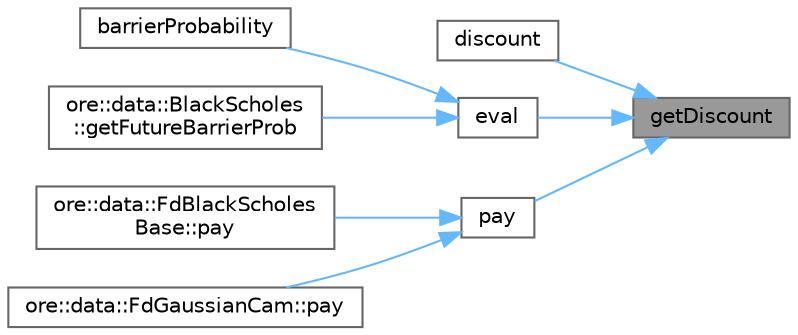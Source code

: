 digraph "getDiscount"
{
 // INTERACTIVE_SVG=YES
 // LATEX_PDF_SIZE
  bgcolor="transparent";
  edge [fontname=Helvetica,fontsize=10,labelfontname=Helvetica,labelfontsize=10];
  node [fontname=Helvetica,fontsize=10,shape=box,height=0.2,width=0.4];
  rankdir="RL";
  Node1 [label="getDiscount",height=0.2,width=0.4,color="gray40", fillcolor="grey60", style="filled", fontcolor="black",tooltip=" "];
  Node1 -> Node2 [dir="back",color="steelblue1",style="solid"];
  Node2 [label="discount",height=0.2,width=0.4,color="grey40", fillcolor="white", style="filled",URL="$classore_1_1data_1_1_model_impl.html#a6201cbfbe5cd6b2b89c931e459bff04a",tooltip=" "];
  Node1 -> Node3 [dir="back",color="steelblue1",style="solid"];
  Node3 [label="eval",height=0.2,width=0.4,color="grey40", fillcolor="white", style="filled",URL="$classore_1_1data_1_1_model_impl.html#a81a2b43ee72d5f48b3882dd1f906f753",tooltip=" "];
  Node3 -> Node4 [dir="back",color="steelblue1",style="solid"];
  Node4 [label="barrierProbability",height=0.2,width=0.4,color="grey40", fillcolor="white", style="filled",URL="$classore_1_1data_1_1_model_impl.html#a4ac21d3f7cd5f0f32151f1a7f55b5c08",tooltip=" "];
  Node3 -> Node5 [dir="back",color="steelblue1",style="solid"];
  Node5 [label="ore::data::BlackScholes\l::getFutureBarrierProb",height=0.2,width=0.4,color="grey40", fillcolor="white", style="filled",URL="$classore_1_1data_1_1_black_scholes.html#a1750263c28cbb6063301d48df87c0541",tooltip=" "];
  Node1 -> Node6 [dir="back",color="steelblue1",style="solid"];
  Node6 [label="pay",height=0.2,width=0.4,color="grey40", fillcolor="white", style="filled",URL="$classore_1_1data_1_1_model_impl.html#ab648089ec0ba2f1040ed8da9885ec6a3",tooltip=" "];
  Node6 -> Node7 [dir="back",color="steelblue1",style="solid"];
  Node7 [label="ore::data::FdBlackScholes\lBase::pay",height=0.2,width=0.4,color="grey40", fillcolor="white", style="filled",URL="$classore_1_1data_1_1_fd_black_scholes_base.html#ab648089ec0ba2f1040ed8da9885ec6a3",tooltip=" "];
  Node6 -> Node8 [dir="back",color="steelblue1",style="solid"];
  Node8 [label="ore::data::FdGaussianCam::pay",height=0.2,width=0.4,color="grey40", fillcolor="white", style="filled",URL="$classore_1_1data_1_1_fd_gaussian_cam.html#ab648089ec0ba2f1040ed8da9885ec6a3",tooltip=" "];
}
